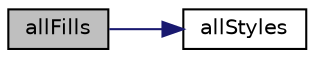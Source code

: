 digraph "allFills"
{
  edge [fontname="Helvetica",fontsize="10",labelfontname="Helvetica",labelfontsize="10"];
  node [fontname="Helvetica",fontsize="10",shape=record];
  rankdir="LR";
  Node5 [label="allFills",height=0.2,width=0.4,color="black", fillcolor="grey75", style="filled", fontcolor="black"];
  Node5 -> Node6 [color="midnightblue",fontsize="10",style="solid",fontname="Helvetica"];
  Node6 [label="allStyles",height=0.2,width=0.4,color="black", fillcolor="white", style="filled",URL="$class_p_h_p_excel___writer___excel2007___style.html#a60d89869dff0d3ddc54619cba4236007"];
}
